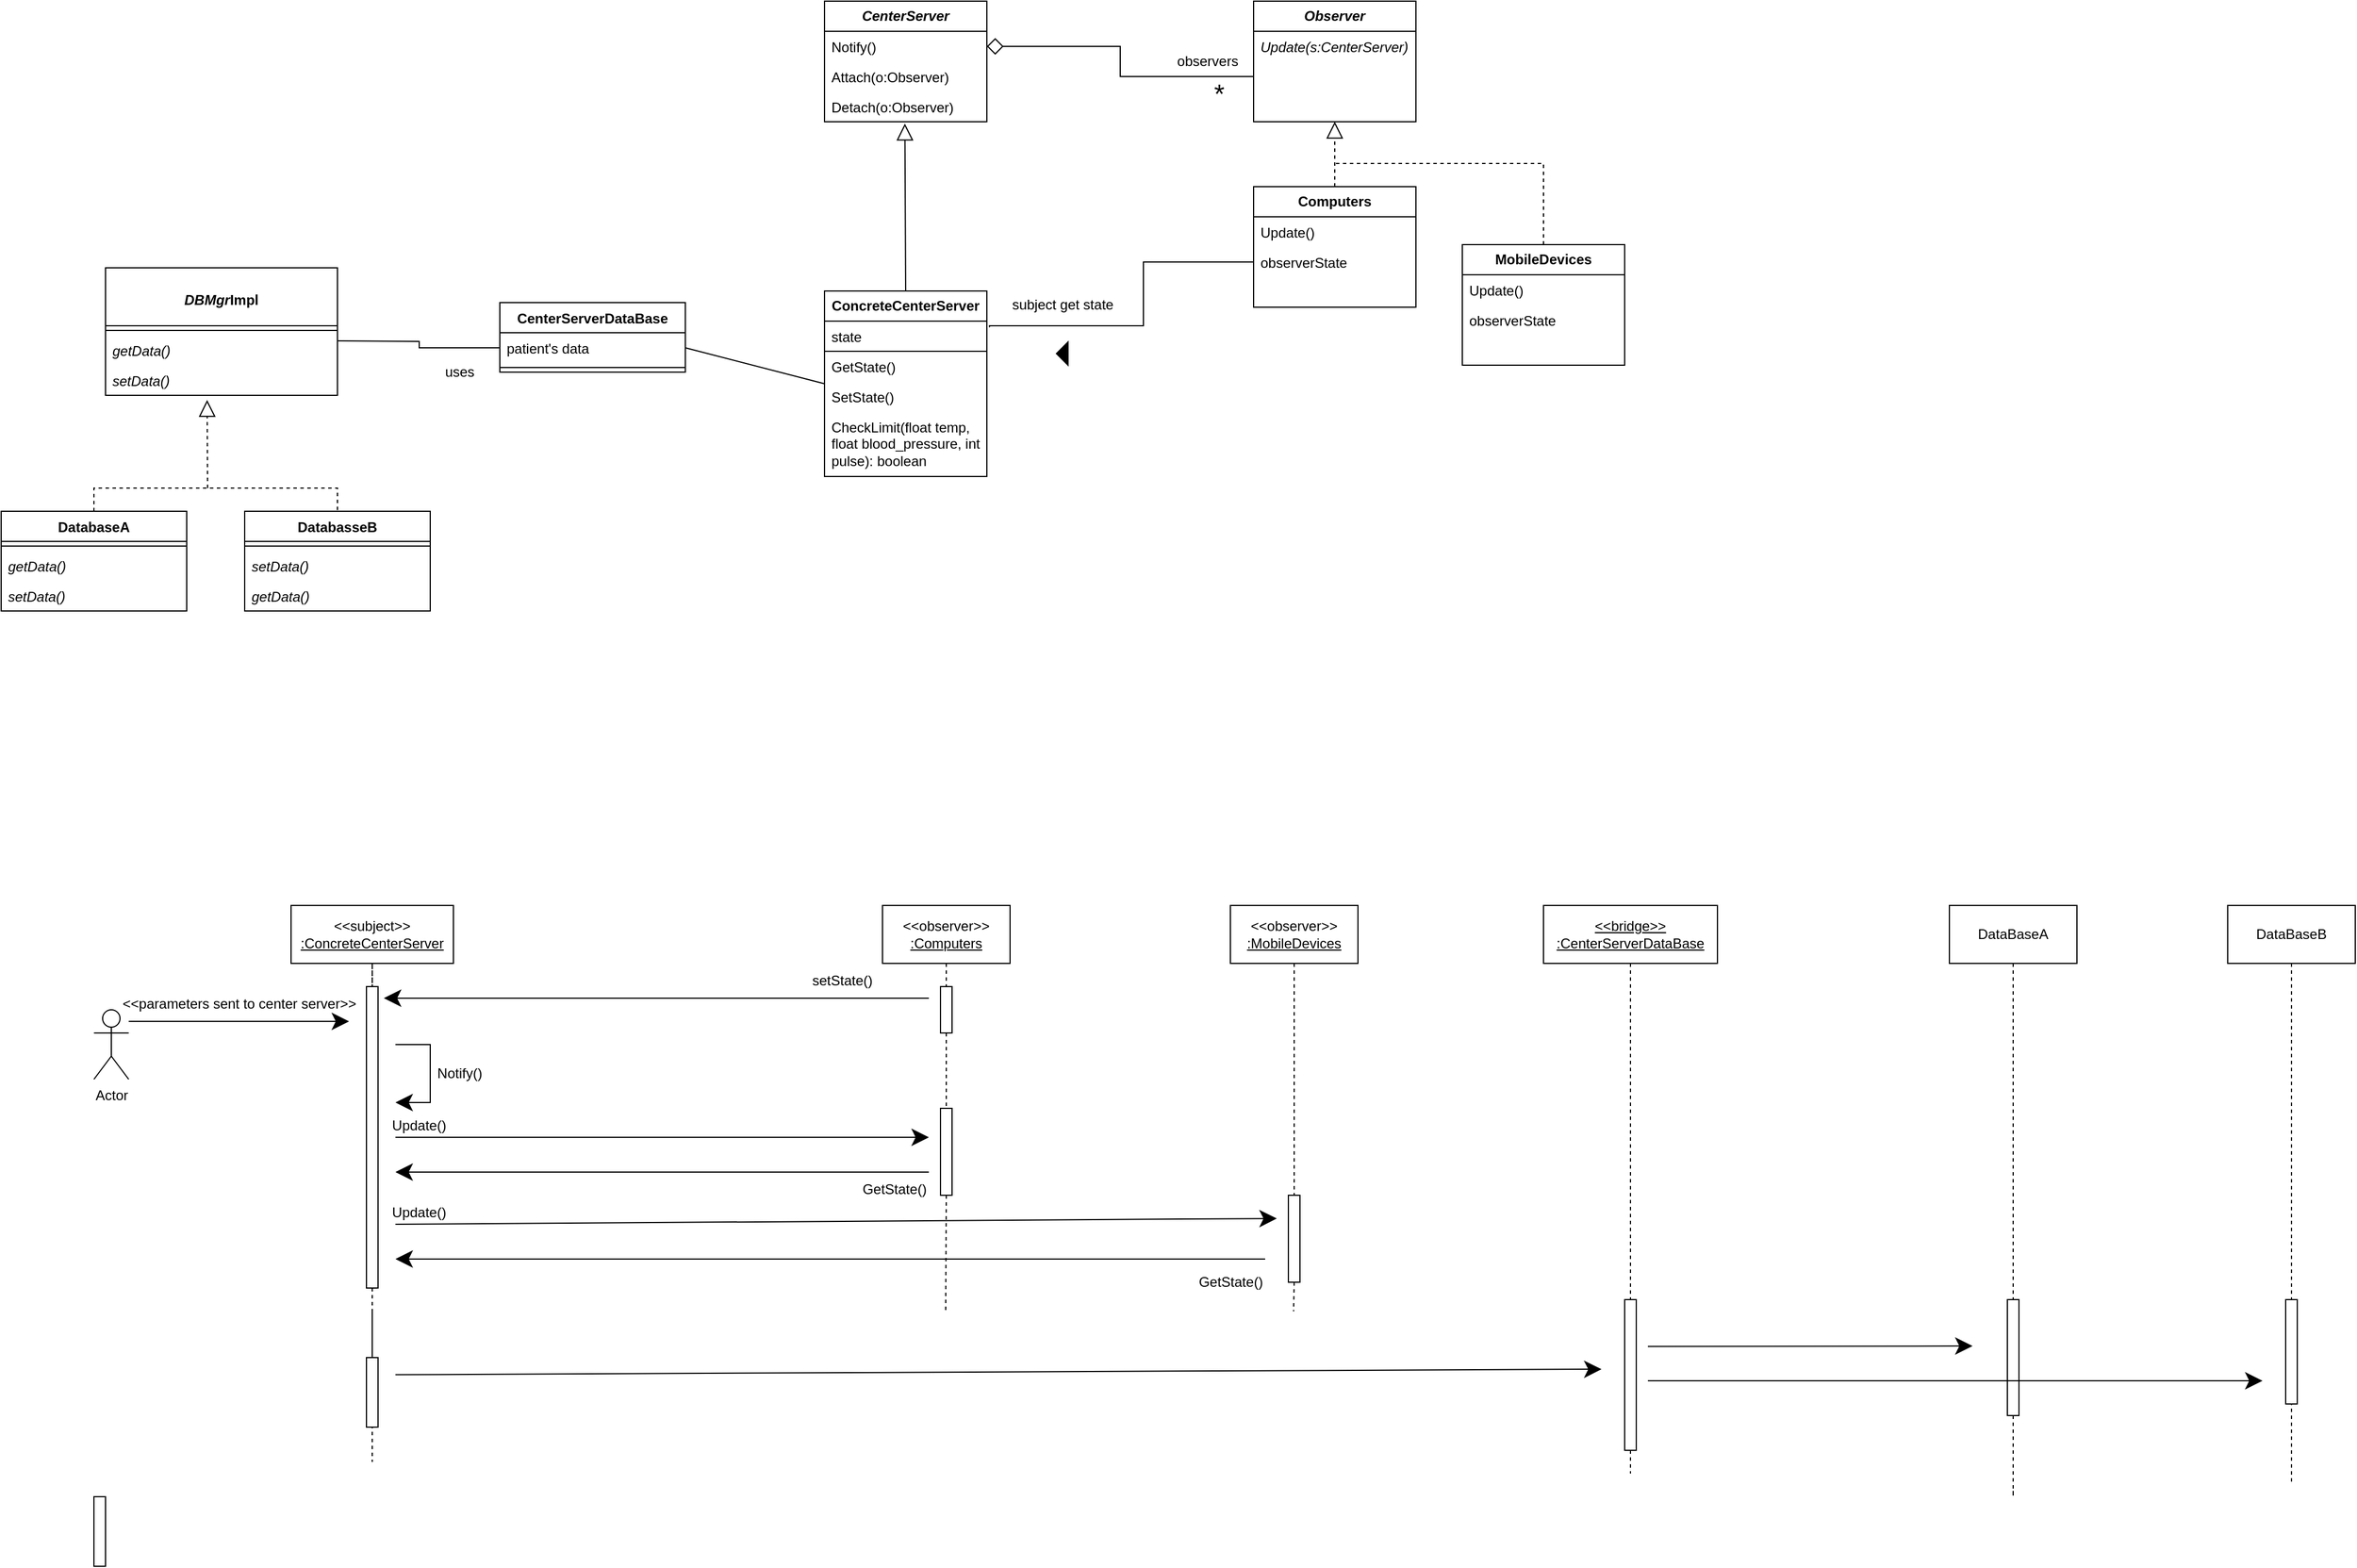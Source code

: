 <mxfile version="21.1.6" type="github">
  <diagram name="Page-1" id="WJ0vv9Cc5aFge30VZRQy">
    <mxGraphModel dx="2443" dy="888" grid="1" gridSize="10" guides="1" tooltips="1" connect="1" arrows="1" fold="1" page="1" pageScale="1" pageWidth="850" pageHeight="1100" math="0" shadow="0">
      <root>
        <mxCell id="0" />
        <mxCell id="1" parent="0" />
        <mxCell id="1y26qFKQDZ0KRcilCh1b-47" value="" style="edgeStyle=orthogonalEdgeStyle;rounded=0;orthogonalLoop=1;jettySize=auto;html=1;exitX=0.5;exitY=1;exitDx=0;exitDy=0;endArrow=none;endFill=0;dashed=1;" edge="1" parent="1" source="1y26qFKQDZ0KRcilCh1b-3" target="1y26qFKQDZ0KRcilCh1b-46">
          <mxGeometry relative="1" as="geometry">
            <mxPoint x="414.5" y="1450" as="targetPoint" />
            <mxPoint x="415" y="1150" as="sourcePoint" />
          </mxGeometry>
        </mxCell>
        <mxCell id="vzDZ7Cnfw59zUxBf42JB-1" value="&lt;div&gt;&lt;b&gt;&lt;i&gt;CenterServer&lt;/i&gt;&lt;/b&gt;&lt;/div&gt;" style="swimlane;fontStyle=0;childLayout=stackLayout;horizontal=1;startSize=26;fillColor=none;horizontalStack=0;resizeParent=1;resizeParentMax=0;resizeLast=0;collapsible=1;marginBottom=0;whiteSpace=wrap;html=1;" parent="1" vertex="1">
          <mxGeometry x="310" y="320" width="140" height="104" as="geometry" />
        </mxCell>
        <mxCell id="vzDZ7Cnfw59zUxBf42JB-2" value="Notify()" style="text;strokeColor=none;fillColor=none;align=left;verticalAlign=top;spacingLeft=4;spacingRight=4;overflow=hidden;rotatable=0;points=[[0,0.5],[1,0.5]];portConstraint=eastwest;whiteSpace=wrap;html=1;" parent="vzDZ7Cnfw59zUxBf42JB-1" vertex="1">
          <mxGeometry y="26" width="140" height="26" as="geometry" />
        </mxCell>
        <mxCell id="vzDZ7Cnfw59zUxBf42JB-4" value="&lt;div&gt;Attach(o:Observer)&lt;/div&gt;&lt;div&gt;&lt;br&gt;&lt;/div&gt;" style="text;strokeColor=none;fillColor=none;align=left;verticalAlign=top;spacingLeft=4;spacingRight=4;overflow=hidden;rotatable=0;points=[[0,0.5],[1,0.5]];portConstraint=eastwest;whiteSpace=wrap;html=1;" parent="vzDZ7Cnfw59zUxBf42JB-1" vertex="1">
          <mxGeometry y="52" width="140" height="26" as="geometry" />
        </mxCell>
        <mxCell id="vzDZ7Cnfw59zUxBf42JB-33" value="Detach(o:Observer)" style="text;strokeColor=none;fillColor=none;align=left;verticalAlign=top;spacingLeft=4;spacingRight=4;overflow=hidden;rotatable=0;points=[[0,0.5],[1,0.5]];portConstraint=eastwest;whiteSpace=wrap;html=1;" parent="vzDZ7Cnfw59zUxBf42JB-1" vertex="1">
          <mxGeometry y="78" width="140" height="26" as="geometry" />
        </mxCell>
        <mxCell id="vzDZ7Cnfw59zUxBf42JB-5" value="&lt;b&gt;ConcreteCenterServer&lt;/b&gt;" style="swimlane;fontStyle=0;childLayout=stackLayout;horizontal=1;startSize=26;fillColor=none;horizontalStack=0;resizeParent=1;resizeParentMax=0;resizeLast=0;collapsible=1;marginBottom=0;whiteSpace=wrap;html=1;" parent="1" vertex="1">
          <mxGeometry x="310" y="570" width="140" height="160" as="geometry" />
        </mxCell>
        <mxCell id="vzDZ7Cnfw59zUxBf42JB-3" value="state" style="text;strokeColor=default;fillColor=none;align=left;verticalAlign=top;spacingLeft=4;spacingRight=4;overflow=hidden;rotatable=0;points=[[0,0.5],[1,0.5]];portConstraint=eastwest;whiteSpace=wrap;html=1;" parent="vzDZ7Cnfw59zUxBf42JB-5" vertex="1">
          <mxGeometry y="26" width="140" height="26" as="geometry" />
        </mxCell>
        <mxCell id="vzDZ7Cnfw59zUxBf42JB-6" value="GetState()" style="text;strokeColor=none;fillColor=none;align=left;verticalAlign=top;spacingLeft=4;spacingRight=4;overflow=hidden;rotatable=0;points=[[0,0.5],[1,0.5]];portConstraint=eastwest;whiteSpace=wrap;html=1;" parent="vzDZ7Cnfw59zUxBf42JB-5" vertex="1">
          <mxGeometry y="52" width="140" height="26" as="geometry" />
        </mxCell>
        <mxCell id="vzDZ7Cnfw59zUxBf42JB-7" value="SetState()" style="text;strokeColor=none;fillColor=none;align=left;verticalAlign=top;spacingLeft=4;spacingRight=4;overflow=hidden;rotatable=0;points=[[0,0.5],[1,0.5]];portConstraint=eastwest;whiteSpace=wrap;html=1;" parent="vzDZ7Cnfw59zUxBf42JB-5" vertex="1">
          <mxGeometry y="78" width="140" height="26" as="geometry" />
        </mxCell>
        <mxCell id="PZyNvqj7M-cs5XwyRMi7-34" value="CheckLimit(float temp, float blood_pressure, int pulse): boolean" style="text;strokeColor=none;fillColor=none;align=left;verticalAlign=top;spacingLeft=4;spacingRight=4;overflow=hidden;rotatable=0;points=[[0,0.5],[1,0.5]];portConstraint=eastwest;whiteSpace=wrap;html=1;" parent="vzDZ7Cnfw59zUxBf42JB-5" vertex="1">
          <mxGeometry y="104" width="140" height="56" as="geometry" />
        </mxCell>
        <mxCell id="vzDZ7Cnfw59zUxBf42JB-9" value="&lt;b&gt;&lt;i&gt;Observer&lt;/i&gt;&lt;/b&gt;" style="swimlane;fontStyle=0;childLayout=stackLayout;horizontal=1;startSize=26;fillColor=none;horizontalStack=0;resizeParent=1;resizeParentMax=0;resizeLast=0;collapsible=1;marginBottom=0;whiteSpace=wrap;html=1;" parent="1" vertex="1">
          <mxGeometry x="680" y="320" width="140" height="104" as="geometry" />
        </mxCell>
        <mxCell id="vzDZ7Cnfw59zUxBf42JB-10" value="&lt;i&gt;Update(s:CenterServer)&lt;/i&gt;" style="text;strokeColor=none;fillColor=none;align=left;verticalAlign=top;spacingLeft=4;spacingRight=4;overflow=hidden;rotatable=0;points=[[0,0.5],[1,0.5]];portConstraint=eastwest;whiteSpace=wrap;html=1;" parent="vzDZ7Cnfw59zUxBf42JB-9" vertex="1">
          <mxGeometry y="26" width="140" height="26" as="geometry" />
        </mxCell>
        <mxCell id="vzDZ7Cnfw59zUxBf42JB-11" value="&amp;nbsp;" style="text;strokeColor=none;fillColor=none;align=left;verticalAlign=top;spacingLeft=4;spacingRight=4;overflow=hidden;rotatable=0;points=[[0,0.5],[1,0.5]];portConstraint=eastwest;whiteSpace=wrap;html=1;" parent="vzDZ7Cnfw59zUxBf42JB-9" vertex="1">
          <mxGeometry y="52" width="140" height="26" as="geometry" />
        </mxCell>
        <mxCell id="vzDZ7Cnfw59zUxBf42JB-12" value="&amp;nbsp;" style="text;strokeColor=none;fillColor=none;align=left;verticalAlign=top;spacingLeft=4;spacingRight=4;overflow=hidden;rotatable=0;points=[[0,0.5],[1,0.5]];portConstraint=eastwest;whiteSpace=wrap;html=1;" parent="vzDZ7Cnfw59zUxBf42JB-9" vertex="1">
          <mxGeometry y="78" width="140" height="26" as="geometry" />
        </mxCell>
        <mxCell id="vzDZ7Cnfw59zUxBf42JB-13" value="&lt;b&gt;Computers&lt;/b&gt;" style="swimlane;fontStyle=0;childLayout=stackLayout;horizontal=1;startSize=26;fillColor=none;horizontalStack=0;resizeParent=1;resizeParentMax=0;resizeLast=0;collapsible=1;marginBottom=0;whiteSpace=wrap;html=1;" parent="1" vertex="1">
          <mxGeometry x="680" y="480" width="140" height="104" as="geometry" />
        </mxCell>
        <mxCell id="vzDZ7Cnfw59zUxBf42JB-14" value="Update()" style="text;strokeColor=none;fillColor=none;align=left;verticalAlign=top;spacingLeft=4;spacingRight=4;overflow=hidden;rotatable=0;points=[[0,0.5],[1,0.5]];portConstraint=eastwest;whiteSpace=wrap;html=1;" parent="vzDZ7Cnfw59zUxBf42JB-13" vertex="1">
          <mxGeometry y="26" width="140" height="26" as="geometry" />
        </mxCell>
        <mxCell id="vzDZ7Cnfw59zUxBf42JB-15" value="observerState" style="text;strokeColor=none;fillColor=none;align=left;verticalAlign=top;spacingLeft=4;spacingRight=4;overflow=hidden;rotatable=0;points=[[0,0.5],[1,0.5]];portConstraint=eastwest;whiteSpace=wrap;html=1;" parent="vzDZ7Cnfw59zUxBf42JB-13" vertex="1">
          <mxGeometry y="52" width="140" height="26" as="geometry" />
        </mxCell>
        <mxCell id="vzDZ7Cnfw59zUxBf42JB-16" value="&amp;nbsp;" style="text;strokeColor=none;fillColor=none;align=left;verticalAlign=top;spacingLeft=4;spacingRight=4;overflow=hidden;rotatable=0;points=[[0,0.5],[1,0.5]];portConstraint=eastwest;whiteSpace=wrap;html=1;" parent="vzDZ7Cnfw59zUxBf42JB-13" vertex="1">
          <mxGeometry y="78" width="140" height="26" as="geometry" />
        </mxCell>
        <mxCell id="vzDZ7Cnfw59zUxBf42JB-18" value="" style="endArrow=block;endFill=0;endSize=12;html=1;rounded=0;entryX=0.5;entryY=1;entryDx=0;entryDy=0;exitX=0.5;exitY=0;exitDx=0;exitDy=0;dashed=1;" parent="1" source="vzDZ7Cnfw59zUxBf42JB-13" target="vzDZ7Cnfw59zUxBf42JB-9" edge="1">
          <mxGeometry width="160" relative="1" as="geometry">
            <mxPoint x="550" y="520" as="sourcePoint" />
            <mxPoint x="710" y="520" as="targetPoint" />
          </mxGeometry>
        </mxCell>
        <mxCell id="vzDZ7Cnfw59zUxBf42JB-19" value="&lt;b&gt;MobileDevices&lt;/b&gt;" style="swimlane;fontStyle=0;childLayout=stackLayout;horizontal=1;startSize=26;fillColor=none;horizontalStack=0;resizeParent=1;resizeParentMax=0;resizeLast=0;collapsible=1;marginBottom=0;whiteSpace=wrap;html=1;" parent="1" vertex="1">
          <mxGeometry x="860" y="530" width="140" height="104" as="geometry" />
        </mxCell>
        <mxCell id="vzDZ7Cnfw59zUxBf42JB-20" value="Update()" style="text;strokeColor=none;fillColor=none;align=left;verticalAlign=top;spacingLeft=4;spacingRight=4;overflow=hidden;rotatable=0;points=[[0,0.5],[1,0.5]];portConstraint=eastwest;whiteSpace=wrap;html=1;" parent="vzDZ7Cnfw59zUxBf42JB-19" vertex="1">
          <mxGeometry y="26" width="140" height="26" as="geometry" />
        </mxCell>
        <mxCell id="vzDZ7Cnfw59zUxBf42JB-21" value="observerState" style="text;strokeColor=none;fillColor=none;align=left;verticalAlign=top;spacingLeft=4;spacingRight=4;overflow=hidden;rotatable=0;points=[[0,0.5],[1,0.5]];portConstraint=eastwest;whiteSpace=wrap;html=1;" parent="vzDZ7Cnfw59zUxBf42JB-19" vertex="1">
          <mxGeometry y="52" width="140" height="26" as="geometry" />
        </mxCell>
        <mxCell id="vzDZ7Cnfw59zUxBf42JB-22" value="&amp;nbsp;" style="text;strokeColor=none;fillColor=none;align=left;verticalAlign=top;spacingLeft=4;spacingRight=4;overflow=hidden;rotatable=0;points=[[0,0.5],[1,0.5]];portConstraint=eastwest;whiteSpace=wrap;html=1;" parent="vzDZ7Cnfw59zUxBf42JB-19" vertex="1">
          <mxGeometry y="78" width="140" height="26" as="geometry" />
        </mxCell>
        <mxCell id="vzDZ7Cnfw59zUxBf42JB-23" value="" style="endArrow=none;endFill=0;endSize=12;html=1;rounded=0;exitX=0.5;exitY=0;exitDx=0;exitDy=0;edgeStyle=orthogonalEdgeStyle;dashed=1;" parent="1" source="vzDZ7Cnfw59zUxBf42JB-19" edge="1">
          <mxGeometry width="160" relative="1" as="geometry">
            <mxPoint x="650" y="490" as="sourcePoint" />
            <mxPoint x="750" y="460" as="targetPoint" />
            <Array as="points">
              <mxPoint x="930" y="460" />
            </Array>
          </mxGeometry>
        </mxCell>
        <mxCell id="vzDZ7Cnfw59zUxBf42JB-27" value="observers" style="text;html=1;align=center;verticalAlign=middle;resizable=0;points=[];autosize=1;strokeColor=none;fillColor=none;" parent="1" vertex="1">
          <mxGeometry x="600" y="357" width="80" height="30" as="geometry" />
        </mxCell>
        <mxCell id="vzDZ7Cnfw59zUxBf42JB-29" style="edgeStyle=orthogonalEdgeStyle;rounded=0;orthogonalLoop=1;jettySize=auto;html=1;exitX=0;exitY=0.5;exitDx=0;exitDy=0;endArrow=none;endFill=0;entryX=1.016;entryY=0.204;entryDx=0;entryDy=0;entryPerimeter=0;" parent="1" source="vzDZ7Cnfw59zUxBf42JB-15" edge="1">
          <mxGeometry relative="1" as="geometry">
            <mxPoint x="452.24" y="601.304" as="targetPoint" />
            <Array as="points">
              <mxPoint x="585" y="545" />
              <mxPoint x="585" y="600" />
              <mxPoint x="452" y="600" />
            </Array>
          </mxGeometry>
        </mxCell>
        <mxCell id="vzDZ7Cnfw59zUxBf42JB-30" value="subject get state" style="text;html=1;align=center;verticalAlign=middle;resizable=0;points=[];autosize=1;strokeColor=none;fillColor=none;" parent="1" vertex="1">
          <mxGeometry x="460" y="567" width="110" height="30" as="geometry" />
        </mxCell>
        <mxCell id="vzDZ7Cnfw59zUxBf42JB-31" value="" style="triangle;whiteSpace=wrap;html=1;fillColor=#000000;rotation=-180;" parent="1" vertex="1">
          <mxGeometry x="510" y="614" width="10" height="20" as="geometry" />
        </mxCell>
        <mxCell id="vzDZ7Cnfw59zUxBf42JB-35" value="" style="endArrow=diamond;endFill=0;endSize=12;html=1;rounded=0;entryX=1;entryY=0.5;entryDx=0;entryDy=0;exitX=0;exitY=0.5;exitDx=0;exitDy=0;edgeStyle=orthogonalEdgeStyle;" parent="1" source="vzDZ7Cnfw59zUxBf42JB-11" target="vzDZ7Cnfw59zUxBf42JB-2" edge="1">
          <mxGeometry width="160" relative="1" as="geometry">
            <mxPoint x="560" y="480" as="sourcePoint" />
            <mxPoint x="720" y="480" as="targetPoint" />
          </mxGeometry>
        </mxCell>
        <mxCell id="vzDZ7Cnfw59zUxBf42JB-36" value="*" style="text;html=1;align=center;verticalAlign=middle;resizable=0;points=[];autosize=1;strokeColor=none;fillColor=none;fontSize=23;" parent="1" vertex="1">
          <mxGeometry x="635" y="380" width="30" height="40" as="geometry" />
        </mxCell>
        <mxCell id="vzDZ7Cnfw59zUxBf42JB-37" value="" style="endArrow=block;endFill=0;endSize=12;html=1;rounded=0;entryX=0.495;entryY=1.063;entryDx=0;entryDy=0;entryPerimeter=0;exitX=0.5;exitY=0;exitDx=0;exitDy=0;" parent="1" source="vzDZ7Cnfw59zUxBf42JB-5" target="vzDZ7Cnfw59zUxBf42JB-33" edge="1">
          <mxGeometry width="160" relative="1" as="geometry">
            <mxPoint x="530" y="520" as="sourcePoint" />
            <mxPoint x="690" y="520" as="targetPoint" />
          </mxGeometry>
        </mxCell>
        <mxCell id="vzDZ7Cnfw59zUxBf42JB-39" value="CenterServerDataBase" style="swimlane;fontStyle=1;align=center;verticalAlign=top;childLayout=stackLayout;horizontal=1;startSize=26;horizontalStack=0;resizeParent=1;resizeParentMax=0;resizeLast=0;collapsible=1;marginBottom=0;whiteSpace=wrap;html=1;" parent="1" vertex="1">
          <mxGeometry x="30" y="580" width="160" height="60" as="geometry" />
        </mxCell>
        <mxCell id="vzDZ7Cnfw59zUxBf42JB-40" value="patient&#39;s data" style="text;strokeColor=none;fillColor=none;align=left;verticalAlign=top;spacingLeft=4;spacingRight=4;overflow=hidden;rotatable=0;points=[[0,0.5],[1,0.5]];portConstraint=eastwest;whiteSpace=wrap;html=1;" parent="vzDZ7Cnfw59zUxBf42JB-39" vertex="1">
          <mxGeometry y="26" width="160" height="26" as="geometry" />
        </mxCell>
        <mxCell id="vzDZ7Cnfw59zUxBf42JB-41" value="" style="line;strokeWidth=1;fillColor=none;align=left;verticalAlign=middle;spacingTop=-1;spacingLeft=3;spacingRight=3;rotatable=0;labelPosition=right;points=[];portConstraint=eastwest;strokeColor=inherit;" parent="vzDZ7Cnfw59zUxBf42JB-39" vertex="1">
          <mxGeometry y="52" width="160" height="8" as="geometry" />
        </mxCell>
        <mxCell id="vzDZ7Cnfw59zUxBf42JB-44" value="" style="endArrow=none;endFill=0;endSize=12;html=1;rounded=0;exitX=0;exitY=0.5;exitDx=0;exitDy=0;entryX=1;entryY=0.5;entryDx=0;entryDy=0;" parent="1" source="vzDZ7Cnfw59zUxBf42JB-5" target="vzDZ7Cnfw59zUxBf42JB-40" edge="1">
          <mxGeometry width="160" relative="1" as="geometry">
            <mxPoint x="330" y="690" as="sourcePoint" />
            <mxPoint x="240" y="630" as="targetPoint" />
          </mxGeometry>
        </mxCell>
        <mxCell id="PZyNvqj7M-cs5XwyRMi7-26" style="edgeStyle=orthogonalEdgeStyle;rounded=0;orthogonalLoop=1;jettySize=auto;html=1;exitX=0.5;exitY=0;exitDx=0;exitDy=0;entryX=0.5;entryY=0;entryDx=0;entryDy=0;endArrow=none;endFill=0;dashed=1;" parent="1" source="PZyNvqj7M-cs5XwyRMi7-2" target="PZyNvqj7M-cs5XwyRMi7-6" edge="1">
          <mxGeometry relative="1" as="geometry" />
        </mxCell>
        <mxCell id="PZyNvqj7M-cs5XwyRMi7-2" value="DatabaseA" style="swimlane;fontStyle=1;align=center;verticalAlign=top;childLayout=stackLayout;horizontal=1;startSize=26;horizontalStack=0;resizeParent=1;resizeParentMax=0;resizeLast=0;collapsible=1;marginBottom=0;whiteSpace=wrap;html=1;" parent="1" vertex="1">
          <mxGeometry x="-400" y="760" width="160" height="86" as="geometry" />
        </mxCell>
        <mxCell id="PZyNvqj7M-cs5XwyRMi7-4" value="" style="line;strokeWidth=1;fillColor=none;align=left;verticalAlign=middle;spacingTop=-1;spacingLeft=3;spacingRight=3;rotatable=0;labelPosition=right;points=[];portConstraint=eastwest;strokeColor=inherit;" parent="PZyNvqj7M-cs5XwyRMi7-2" vertex="1">
          <mxGeometry y="26" width="160" height="8" as="geometry" />
        </mxCell>
        <mxCell id="PZyNvqj7M-cs5XwyRMi7-28" value="getData()" style="text;strokeColor=none;fillColor=none;align=left;verticalAlign=top;spacingLeft=4;spacingRight=4;overflow=hidden;rotatable=0;points=[[0,0.5],[1,0.5]];portConstraint=eastwest;whiteSpace=wrap;html=1;fontStyle=2" parent="PZyNvqj7M-cs5XwyRMi7-2" vertex="1">
          <mxGeometry y="34" width="160" height="26" as="geometry" />
        </mxCell>
        <mxCell id="PZyNvqj7M-cs5XwyRMi7-29" value="&lt;div&gt;setData()&lt;/div&gt;" style="text;strokeColor=none;fillColor=none;align=left;verticalAlign=top;spacingLeft=4;spacingRight=4;overflow=hidden;rotatable=0;points=[[0,0.5],[1,0.5]];portConstraint=eastwest;whiteSpace=wrap;html=1;fontStyle=2" parent="PZyNvqj7M-cs5XwyRMi7-2" vertex="1">
          <mxGeometry y="60" width="160" height="26" as="geometry" />
        </mxCell>
        <mxCell id="PZyNvqj7M-cs5XwyRMi7-6" value="DatabasseB" style="swimlane;fontStyle=1;align=center;verticalAlign=top;childLayout=stackLayout;horizontal=1;startSize=26;horizontalStack=0;resizeParent=1;resizeParentMax=0;resizeLast=0;collapsible=1;marginBottom=0;whiteSpace=wrap;html=1;" parent="1" vertex="1">
          <mxGeometry x="-190" y="760" width="160" height="86" as="geometry" />
        </mxCell>
        <mxCell id="PZyNvqj7M-cs5XwyRMi7-8" value="" style="line;strokeWidth=1;fillColor=none;align=left;verticalAlign=middle;spacingTop=-1;spacingLeft=3;spacingRight=3;rotatable=0;labelPosition=right;points=[];portConstraint=eastwest;strokeColor=inherit;" parent="PZyNvqj7M-cs5XwyRMi7-6" vertex="1">
          <mxGeometry y="26" width="160" height="8" as="geometry" />
        </mxCell>
        <mxCell id="PZyNvqj7M-cs5XwyRMi7-31" value="&lt;div&gt;setData()&lt;/div&gt;" style="text;strokeColor=none;fillColor=none;align=left;verticalAlign=top;spacingLeft=4;spacingRight=4;overflow=hidden;rotatable=0;points=[[0,0.5],[1,0.5]];portConstraint=eastwest;whiteSpace=wrap;html=1;fontStyle=2" parent="PZyNvqj7M-cs5XwyRMi7-6" vertex="1">
          <mxGeometry y="34" width="160" height="26" as="geometry" />
        </mxCell>
        <mxCell id="PZyNvqj7M-cs5XwyRMi7-30" value="getData()" style="text;strokeColor=none;fillColor=none;align=left;verticalAlign=top;spacingLeft=4;spacingRight=4;overflow=hidden;rotatable=0;points=[[0,0.5],[1,0.5]];portConstraint=eastwest;whiteSpace=wrap;html=1;fontStyle=2" parent="PZyNvqj7M-cs5XwyRMi7-6" vertex="1">
          <mxGeometry y="60" width="160" height="26" as="geometry" />
        </mxCell>
        <mxCell id="PZyNvqj7M-cs5XwyRMi7-10" value="&lt;br&gt;&lt;div&gt;&lt;i&gt;DBMgr&lt;/i&gt;Impl&lt;/div&gt;" style="swimlane;fontStyle=1;align=center;verticalAlign=top;childLayout=stackLayout;horizontal=1;startSize=50;horizontalStack=0;resizeParent=1;resizeParentMax=0;resizeLast=0;collapsible=1;marginBottom=0;whiteSpace=wrap;html=1;" parent="1" vertex="1">
          <mxGeometry x="-310" y="550" width="200" height="110" as="geometry" />
        </mxCell>
        <mxCell id="PZyNvqj7M-cs5XwyRMi7-12" value="" style="line;strokeWidth=1;fillColor=none;align=left;verticalAlign=middle;spacingTop=-1;spacingLeft=3;spacingRight=3;rotatable=0;labelPosition=right;points=[];portConstraint=eastwest;strokeColor=inherit;" parent="PZyNvqj7M-cs5XwyRMi7-10" vertex="1">
          <mxGeometry y="50" width="200" height="8" as="geometry" />
        </mxCell>
        <mxCell id="vzDZ7Cnfw59zUxBf42JB-45" value="getData()" style="text;strokeColor=none;fillColor=none;align=left;verticalAlign=top;spacingLeft=4;spacingRight=4;overflow=hidden;rotatable=0;points=[[0,0.5],[1,0.5]];portConstraint=eastwest;whiteSpace=wrap;html=1;fontStyle=2" parent="PZyNvqj7M-cs5XwyRMi7-10" vertex="1">
          <mxGeometry y="58" width="200" height="26" as="geometry" />
        </mxCell>
        <mxCell id="vzDZ7Cnfw59zUxBf42JB-42" value="&lt;div&gt;setData()&lt;/div&gt;" style="text;strokeColor=none;fillColor=none;align=left;verticalAlign=top;spacingLeft=4;spacingRight=4;overflow=hidden;rotatable=0;points=[[0,0.5],[1,0.5]];portConstraint=eastwest;whiteSpace=wrap;html=1;fontStyle=2" parent="PZyNvqj7M-cs5XwyRMi7-10" vertex="1">
          <mxGeometry y="84" width="200" height="26" as="geometry" />
        </mxCell>
        <mxCell id="PZyNvqj7M-cs5XwyRMi7-19" value="" style="endArrow=none;endFill=0;endSize=12;html=1;rounded=0;exitX=0;exitY=0.5;exitDx=0;exitDy=0;entryX=1;entryY=0.5;entryDx=0;entryDy=0;edgeStyle=orthogonalEdgeStyle;" parent="1" source="vzDZ7Cnfw59zUxBf42JB-40" edge="1">
          <mxGeometry width="160" relative="1" as="geometry">
            <mxPoint x="10" y="620" as="sourcePoint" />
            <mxPoint x="-110" y="613" as="targetPoint" />
          </mxGeometry>
        </mxCell>
        <mxCell id="PZyNvqj7M-cs5XwyRMi7-20" value="uses" style="text;html=1;align=center;verticalAlign=middle;resizable=0;points=[];autosize=1;strokeColor=none;fillColor=none;" parent="1" vertex="1">
          <mxGeometry x="-30" y="625" width="50" height="30" as="geometry" />
        </mxCell>
        <mxCell id="PZyNvqj7M-cs5XwyRMi7-27" value="" style="endArrow=block;endFill=0;endSize=12;html=1;rounded=0;entryX=0.438;entryY=1.154;entryDx=0;entryDy=0;entryPerimeter=0;dashed=1;" parent="1" target="vzDZ7Cnfw59zUxBf42JB-42" edge="1">
          <mxGeometry width="160" relative="1" as="geometry">
            <mxPoint x="-222" y="740" as="sourcePoint" />
            <mxPoint x="-199.92" y="704.002" as="targetPoint" />
          </mxGeometry>
        </mxCell>
        <mxCell id="1y26qFKQDZ0KRcilCh1b-1" value="Actor" style="shape=umlActor;verticalLabelPosition=bottom;verticalAlign=top;html=1;" vertex="1" parent="1">
          <mxGeometry x="-320" y="1190" width="30" height="60" as="geometry" />
        </mxCell>
        <mxCell id="1y26qFKQDZ0KRcilCh1b-7" style="edgeStyle=orthogonalEdgeStyle;rounded=0;orthogonalLoop=1;jettySize=auto;html=1;exitX=0.5;exitY=1;exitDx=0;exitDy=0;endArrow=none;endFill=0;dashed=1;" edge="1" parent="1" source="1y26qFKQDZ0KRcilCh1b-56">
          <mxGeometry relative="1" as="geometry">
            <mxPoint x="-80" y="1580" as="targetPoint" />
            <Array as="points">
              <mxPoint x="-80" y="1450" />
            </Array>
          </mxGeometry>
        </mxCell>
        <mxCell id="1y26qFKQDZ0KRcilCh1b-2" value="&amp;lt;&amp;lt;subject&amp;gt;&amp;gt;&lt;br&gt;&lt;div&gt;&lt;u&gt;:ConcreteCenterServer&lt;/u&gt;&lt;/div&gt;" style="html=1;whiteSpace=wrap;" vertex="1" parent="1">
          <mxGeometry x="-150" y="1100" width="140" height="50" as="geometry" />
        </mxCell>
        <mxCell id="1y26qFKQDZ0KRcilCh1b-8" style="edgeStyle=orthogonalEdgeStyle;rounded=0;orthogonalLoop=1;jettySize=auto;html=1;exitX=0.5;exitY=1;exitDx=0;exitDy=0;endArrow=none;endFill=0;dashed=1;" edge="1" parent="1" source="1y26qFKQDZ0KRcilCh1b-46">
          <mxGeometry relative="1" as="geometry">
            <mxPoint x="414.5" y="1450" as="targetPoint" />
          </mxGeometry>
        </mxCell>
        <mxCell id="1y26qFKQDZ0KRcilCh1b-3" value="&amp;lt;&amp;lt;observer&amp;gt;&amp;gt;&lt;br&gt;&lt;div&gt;&lt;u&gt;:Computers&lt;/u&gt;&lt;/div&gt;" style="html=1;whiteSpace=wrap;" vertex="1" parent="1">
          <mxGeometry x="360" y="1100" width="110" height="50" as="geometry" />
        </mxCell>
        <mxCell id="1y26qFKQDZ0KRcilCh1b-9" style="edgeStyle=orthogonalEdgeStyle;rounded=0;orthogonalLoop=1;jettySize=auto;html=1;exitX=0.5;exitY=1;exitDx=0;exitDy=0;endArrow=none;endFill=0;dashed=1;" edge="1" parent="1" source="1y26qFKQDZ0KRcilCh1b-50">
          <mxGeometry relative="1" as="geometry">
            <mxPoint x="714.5" y="1450" as="targetPoint" />
            <mxPoint x="715" y="1210" as="sourcePoint" />
          </mxGeometry>
        </mxCell>
        <mxCell id="1y26qFKQDZ0KRcilCh1b-4" value="&amp;lt;&amp;lt;observer&amp;gt;&amp;gt;&lt;br&gt;&lt;div&gt;&lt;u&gt;:MobileDevices&lt;/u&gt;&lt;/div&gt;" style="html=1;whiteSpace=wrap;" vertex="1" parent="1">
          <mxGeometry x="660" y="1100" width="110" height="50" as="geometry" />
        </mxCell>
        <mxCell id="1y26qFKQDZ0KRcilCh1b-10" style="edgeStyle=orthogonalEdgeStyle;rounded=0;orthogonalLoop=1;jettySize=auto;html=1;exitX=0.5;exitY=1;exitDx=0;exitDy=0;endArrow=none;endFill=0;dashed=1;" edge="1" parent="1" source="1y26qFKQDZ0KRcilCh1b-28">
          <mxGeometry relative="1" as="geometry">
            <mxPoint x="1005" y="1590" as="targetPoint" />
          </mxGeometry>
        </mxCell>
        <mxCell id="1y26qFKQDZ0KRcilCh1b-5" value="&lt;div&gt;&lt;u&gt;&amp;lt;&amp;lt;bridge&amp;gt;&amp;gt;&lt;br&gt;&lt;/u&gt;&lt;/div&gt;&lt;div&gt;&lt;u&gt;:CenterServerDataBase&lt;/u&gt;&lt;/div&gt;" style="html=1;whiteSpace=wrap;" vertex="1" parent="1">
          <mxGeometry x="930" y="1100" width="150" height="50" as="geometry" />
        </mxCell>
        <mxCell id="1y26qFKQDZ0KRcilCh1b-11" style="edgeStyle=orthogonalEdgeStyle;rounded=0;orthogonalLoop=1;jettySize=auto;html=1;exitX=0.5;exitY=1;exitDx=0;exitDy=0;endArrow=none;endFill=0;dashed=1;" edge="1" parent="1" source="1y26qFKQDZ0KRcilCh1b-29">
          <mxGeometry relative="1" as="geometry">
            <mxPoint x="1335" y="1600" as="targetPoint" />
            <Array as="points">
              <mxPoint x="1335" y="1610" />
            </Array>
          </mxGeometry>
        </mxCell>
        <mxCell id="1y26qFKQDZ0KRcilCh1b-6" value="DataBaseA" style="html=1;whiteSpace=wrap;" vertex="1" parent="1">
          <mxGeometry x="1280" y="1100" width="110" height="50" as="geometry" />
        </mxCell>
        <mxCell id="1y26qFKQDZ0KRcilCh1b-15" value="" style="edgeStyle=orthogonalEdgeStyle;rounded=0;orthogonalLoop=1;jettySize=auto;html=1;exitX=0.5;exitY=1;exitDx=0;exitDy=0;endArrow=none;endFill=0;dashed=1;" edge="1" parent="1" source="1y26qFKQDZ0KRcilCh1b-2" target="1y26qFKQDZ0KRcilCh1b-14">
          <mxGeometry relative="1" as="geometry">
            <mxPoint x="-80" y="1460" as="targetPoint" />
            <mxPoint x="-80" y="1150" as="sourcePoint" />
            <Array as="points" />
          </mxGeometry>
        </mxCell>
        <mxCell id="1y26qFKQDZ0KRcilCh1b-14" value="" style="verticalLabelPosition=bottom;verticalAlign=top;html=1;shape=mxgraph.basic.rect;fillColor2=none;strokeWidth=1;size=20;indent=5;" vertex="1" parent="1">
          <mxGeometry x="-85" y="1170" width="10" height="260" as="geometry" />
        </mxCell>
        <mxCell id="1y26qFKQDZ0KRcilCh1b-16" value="" style="verticalLabelPosition=bottom;verticalAlign=top;html=1;shape=mxgraph.basic.rect;fillColor2=none;strokeWidth=1;size=20;indent=5;" vertex="1" parent="1">
          <mxGeometry x="410" y="1170" width="10" height="40" as="geometry" />
        </mxCell>
        <mxCell id="1y26qFKQDZ0KRcilCh1b-17" value="" style="verticalLabelPosition=bottom;verticalAlign=top;html=1;shape=mxgraph.basic.rect;fillColor2=none;strokeWidth=1;size=20;indent=5;" vertex="1" parent="1">
          <mxGeometry x="-320" y="1610" width="10" height="60" as="geometry" />
        </mxCell>
        <mxCell id="1y26qFKQDZ0KRcilCh1b-21" value="" style="endArrow=classic;endFill=1;endSize=12;html=1;rounded=0;" edge="1" parent="1">
          <mxGeometry width="160" relative="1" as="geometry">
            <mxPoint x="-290" y="1200" as="sourcePoint" />
            <mxPoint x="-100" y="1200" as="targetPoint" />
          </mxGeometry>
        </mxCell>
        <mxCell id="1y26qFKQDZ0KRcilCh1b-24" value="" style="endArrow=classic;endFill=1;endSize=12;html=1;rounded=0;" edge="1" parent="1">
          <mxGeometry width="160" relative="1" as="geometry">
            <mxPoint x="-60" y="1504.76" as="sourcePoint" />
            <mxPoint x="980" y="1500" as="targetPoint" />
          </mxGeometry>
        </mxCell>
        <mxCell id="1y26qFKQDZ0KRcilCh1b-25" value="" style="endArrow=classic;endFill=1;endSize=12;html=1;rounded=0;" edge="1" parent="1">
          <mxGeometry width="160" relative="1" as="geometry">
            <mxPoint x="1020" y="1480.38" as="sourcePoint" />
            <mxPoint x="1300" y="1480" as="targetPoint" />
          </mxGeometry>
        </mxCell>
        <mxCell id="1y26qFKQDZ0KRcilCh1b-30" value="" style="edgeStyle=orthogonalEdgeStyle;rounded=0;orthogonalLoop=1;jettySize=auto;html=1;exitX=0.5;exitY=1;exitDx=0;exitDy=0;endArrow=none;endFill=0;dashed=1;" edge="1" parent="1" source="1y26qFKQDZ0KRcilCh1b-6" target="1y26qFKQDZ0KRcilCh1b-29">
          <mxGeometry relative="1" as="geometry">
            <mxPoint x="1334.5" y="1450" as="targetPoint" />
            <mxPoint x="1335" y="1150" as="sourcePoint" />
            <Array as="points">
              <mxPoint x="1335" y="1475" />
            </Array>
          </mxGeometry>
        </mxCell>
        <mxCell id="1y26qFKQDZ0KRcilCh1b-29" value="" style="verticalLabelPosition=bottom;verticalAlign=top;html=1;shape=mxgraph.basic.rect;fillColor2=none;strokeWidth=1;size=20;indent=5;" vertex="1" parent="1">
          <mxGeometry x="1330" y="1440" width="10" height="100" as="geometry" />
        </mxCell>
        <mxCell id="1y26qFKQDZ0KRcilCh1b-32" value="DataBaseB" style="html=1;whiteSpace=wrap;" vertex="1" parent="1">
          <mxGeometry x="1520" y="1100" width="110" height="50" as="geometry" />
        </mxCell>
        <mxCell id="1y26qFKQDZ0KRcilCh1b-33" value="" style="edgeStyle=orthogonalEdgeStyle;rounded=0;orthogonalLoop=1;jettySize=auto;html=1;exitX=0.5;exitY=1;exitDx=0;exitDy=0;endArrow=none;endFill=0;dashed=1;" edge="1" parent="1" source="1y26qFKQDZ0KRcilCh1b-32">
          <mxGeometry relative="1" as="geometry">
            <mxPoint x="1575" y="1600" as="targetPoint" />
            <mxPoint x="1575" y="1150" as="sourcePoint" />
            <Array as="points">
              <mxPoint x="1575" y="1475" />
            </Array>
          </mxGeometry>
        </mxCell>
        <mxCell id="1y26qFKQDZ0KRcilCh1b-35" value="" style="endArrow=classic;endFill=1;endSize=12;html=1;rounded=0;" edge="1" parent="1">
          <mxGeometry width="160" relative="1" as="geometry">
            <mxPoint x="1020" y="1510" as="sourcePoint" />
            <mxPoint x="1550" y="1510" as="targetPoint" />
          </mxGeometry>
        </mxCell>
        <mxCell id="1y26qFKQDZ0KRcilCh1b-36" value="&amp;lt;&amp;lt;parameters sent to center server&amp;gt;&amp;gt;" style="text;html=1;align=center;verticalAlign=middle;resizable=0;points=[];autosize=1;strokeColor=none;fillColor=none;" vertex="1" parent="1">
          <mxGeometry x="-305" y="1170" width="220" height="30" as="geometry" />
        </mxCell>
        <mxCell id="1y26qFKQDZ0KRcilCh1b-40" value="" style="endArrow=classic;endFill=1;endSize=12;html=1;rounded=0;" edge="1" parent="1">
          <mxGeometry width="160" relative="1" as="geometry">
            <mxPoint x="400" y="1180" as="sourcePoint" />
            <mxPoint x="-70" y="1180" as="targetPoint" />
          </mxGeometry>
        </mxCell>
        <mxCell id="1y26qFKQDZ0KRcilCh1b-41" value="setState()" style="text;html=1;align=center;verticalAlign=middle;resizable=0;points=[];autosize=1;strokeColor=none;fillColor=none;" vertex="1" parent="1">
          <mxGeometry x="290" y="1150" width="70" height="30" as="geometry" />
        </mxCell>
        <mxCell id="1y26qFKQDZ0KRcilCh1b-42" value="" style="endArrow=classic;endFill=1;endSize=12;html=1;rounded=0;edgeStyle=orthogonalEdgeStyle;" edge="1" parent="1">
          <mxGeometry width="160" relative="1" as="geometry">
            <mxPoint x="-60" y="1220" as="sourcePoint" />
            <mxPoint x="-60" y="1270" as="targetPoint" />
            <Array as="points">
              <mxPoint x="-30" y="1220" />
              <mxPoint x="-30" y="1270" />
            </Array>
          </mxGeometry>
        </mxCell>
        <mxCell id="1y26qFKQDZ0KRcilCh1b-43" value="Notify()" style="text;html=1;align=center;verticalAlign=middle;resizable=0;points=[];autosize=1;strokeColor=none;fillColor=none;" vertex="1" parent="1">
          <mxGeometry x="-35" y="1230" width="60" height="30" as="geometry" />
        </mxCell>
        <mxCell id="1y26qFKQDZ0KRcilCh1b-44" value="" style="endArrow=classic;endFill=1;endSize=12;html=1;rounded=0;" edge="1" parent="1">
          <mxGeometry width="160" relative="1" as="geometry">
            <mxPoint x="-60" y="1300" as="sourcePoint" />
            <mxPoint x="400" y="1300" as="targetPoint" />
          </mxGeometry>
        </mxCell>
        <mxCell id="1y26qFKQDZ0KRcilCh1b-45" value="Update()" style="text;html=1;align=center;verticalAlign=middle;resizable=0;points=[];autosize=1;strokeColor=none;fillColor=none;" vertex="1" parent="1">
          <mxGeometry x="-75" y="1275" width="70" height="30" as="geometry" />
        </mxCell>
        <mxCell id="1y26qFKQDZ0KRcilCh1b-46" value="" style="verticalLabelPosition=bottom;verticalAlign=top;html=1;shape=mxgraph.basic.rect;fillColor2=none;strokeWidth=1;size=20;indent=5;" vertex="1" parent="1">
          <mxGeometry x="410" y="1275" width="10" height="75" as="geometry" />
        </mxCell>
        <mxCell id="1y26qFKQDZ0KRcilCh1b-48" value="" style="endArrow=classic;endFill=1;endSize=12;html=1;rounded=0;" edge="1" parent="1">
          <mxGeometry width="160" relative="1" as="geometry">
            <mxPoint x="400" y="1330" as="sourcePoint" />
            <mxPoint x="-60" y="1330" as="targetPoint" />
          </mxGeometry>
        </mxCell>
        <mxCell id="1y26qFKQDZ0KRcilCh1b-49" value="GetState()" style="text;html=1;align=center;verticalAlign=middle;resizable=0;points=[];autosize=1;strokeColor=none;fillColor=none;" vertex="1" parent="1">
          <mxGeometry x="330" y="1330" width="80" height="30" as="geometry" />
        </mxCell>
        <mxCell id="1y26qFKQDZ0KRcilCh1b-51" value="" style="edgeStyle=orthogonalEdgeStyle;rounded=0;orthogonalLoop=1;jettySize=auto;html=1;exitX=0.5;exitY=1;exitDx=0;exitDy=0;endArrow=none;endFill=0;dashed=1;" edge="1" parent="1" source="1y26qFKQDZ0KRcilCh1b-4" target="1y26qFKQDZ0KRcilCh1b-50">
          <mxGeometry relative="1" as="geometry">
            <mxPoint x="714.5" y="1450" as="targetPoint" />
            <mxPoint x="715" y="1150" as="sourcePoint" />
          </mxGeometry>
        </mxCell>
        <mxCell id="1y26qFKQDZ0KRcilCh1b-50" value="" style="verticalLabelPosition=bottom;verticalAlign=top;html=1;shape=mxgraph.basic.rect;fillColor2=none;strokeWidth=1;size=20;indent=5;" vertex="1" parent="1">
          <mxGeometry x="710" y="1350" width="10" height="75" as="geometry" />
        </mxCell>
        <mxCell id="1y26qFKQDZ0KRcilCh1b-52" value="" style="endArrow=classic;endFill=1;endSize=12;html=1;rounded=0;" edge="1" parent="1">
          <mxGeometry width="160" relative="1" as="geometry">
            <mxPoint x="-60" y="1375" as="sourcePoint" />
            <mxPoint x="700" y="1370" as="targetPoint" />
          </mxGeometry>
        </mxCell>
        <mxCell id="1y26qFKQDZ0KRcilCh1b-53" value="Update()" style="text;html=1;align=center;verticalAlign=middle;resizable=0;points=[];autosize=1;strokeColor=none;fillColor=none;" vertex="1" parent="1">
          <mxGeometry x="-75" y="1350" width="70" height="30" as="geometry" />
        </mxCell>
        <mxCell id="1y26qFKQDZ0KRcilCh1b-54" value="" style="endArrow=classic;endFill=1;endSize=12;html=1;rounded=0;" edge="1" parent="1">
          <mxGeometry width="160" relative="1" as="geometry">
            <mxPoint x="690" y="1405" as="sourcePoint" />
            <mxPoint x="-60" y="1405" as="targetPoint" />
          </mxGeometry>
        </mxCell>
        <mxCell id="1y26qFKQDZ0KRcilCh1b-55" value="GetState()" style="text;html=1;align=center;verticalAlign=middle;resizable=0;points=[];autosize=1;strokeColor=none;fillColor=none;" vertex="1" parent="1">
          <mxGeometry x="620" y="1410" width="80" height="30" as="geometry" />
        </mxCell>
        <mxCell id="1y26qFKQDZ0KRcilCh1b-57" value="" style="edgeStyle=orthogonalEdgeStyle;rounded=0;orthogonalLoop=1;jettySize=auto;html=1;exitX=0.5;exitY=1;exitDx=0;exitDy=0;endArrow=none;endFill=0;dashed=1;" edge="1" parent="1" source="1y26qFKQDZ0KRcilCh1b-14" target="1y26qFKQDZ0KRcilCh1b-56">
          <mxGeometry relative="1" as="geometry">
            <mxPoint x="-80" y="1580" as="targetPoint" />
            <mxPoint x="-80" y="1430" as="sourcePoint" />
            <Array as="points" />
          </mxGeometry>
        </mxCell>
        <mxCell id="1y26qFKQDZ0KRcilCh1b-56" value="" style="verticalLabelPosition=bottom;verticalAlign=top;html=1;shape=mxgraph.basic.rect;fillColor2=none;strokeWidth=1;size=20;indent=5;" vertex="1" parent="1">
          <mxGeometry x="-85" y="1490" width="10" height="60" as="geometry" />
        </mxCell>
        <mxCell id="1y26qFKQDZ0KRcilCh1b-58" value="" style="edgeStyle=orthogonalEdgeStyle;rounded=0;orthogonalLoop=1;jettySize=auto;html=1;exitX=0.5;exitY=1;exitDx=0;exitDy=0;endArrow=none;endFill=0;dashed=1;" edge="1" parent="1" source="1y26qFKQDZ0KRcilCh1b-5" target="1y26qFKQDZ0KRcilCh1b-28">
          <mxGeometry relative="1" as="geometry">
            <mxPoint x="1005" y="1560" as="targetPoint" />
            <mxPoint x="1005" y="1150" as="sourcePoint" />
          </mxGeometry>
        </mxCell>
        <mxCell id="1y26qFKQDZ0KRcilCh1b-28" value="" style="verticalLabelPosition=bottom;verticalAlign=top;html=1;shape=mxgraph.basic.rect;fillColor2=none;strokeWidth=1;size=20;indent=5;" vertex="1" parent="1">
          <mxGeometry x="1000" y="1440" width="10" height="130" as="geometry" />
        </mxCell>
        <mxCell id="1y26qFKQDZ0KRcilCh1b-62" value="" style="verticalLabelPosition=bottom;verticalAlign=top;html=1;shape=mxgraph.basic.rect;fillColor2=none;strokeWidth=1;size=20;indent=5;" vertex="1" parent="1">
          <mxGeometry x="1570" y="1440" width="10" height="90" as="geometry" />
        </mxCell>
      </root>
    </mxGraphModel>
  </diagram>
</mxfile>
